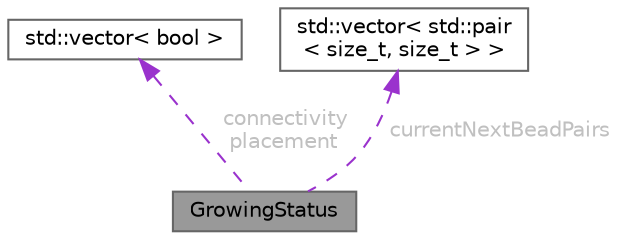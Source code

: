 digraph "GrowingStatus"
{
 // LATEX_PDF_SIZE
  bgcolor="transparent";
  edge [fontname=Helvetica,fontsize=10,labelfontname=Helvetica,labelfontsize=10];
  node [fontname=Helvetica,fontsize=10,shape=box,height=0.2,width=0.4];
  Node1 [id="Node000001",label="GrowingStatus",height=0.2,width=0.4,color="gray40", fillcolor="grey60", style="filled", fontcolor="black",tooltip=" "];
  Node2 -> Node1 [id="edge1_Node000001_Node000002",dir="back",color="darkorchid3",style="dashed",tooltip=" ",label=" connectivity\nplacement",fontcolor="grey" ];
  Node2 [id="Node000002",label="std::vector\< bool \>",height=0.2,width=0.4,color="gray40", fillcolor="white", style="filled",tooltip=" "];
  Node3 -> Node1 [id="edge2_Node000001_Node000003",dir="back",color="darkorchid3",style="dashed",tooltip=" ",label=" currentNextBeadPairs",fontcolor="grey" ];
  Node3 [id="Node000003",label="std::vector\< std::pair\l\< size_t, size_t \> \>",height=0.2,width=0.4,color="gray40", fillcolor="white", style="filled",tooltip=" "];
}
